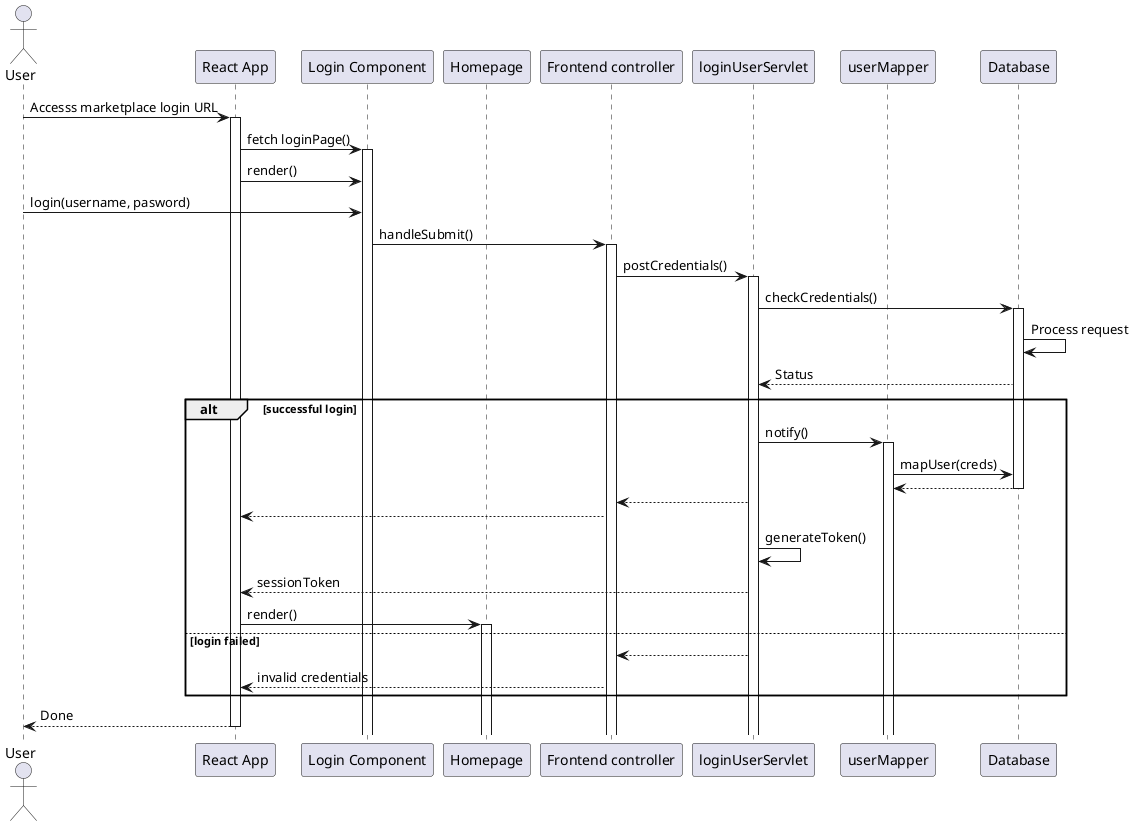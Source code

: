 @startuml
' skinparam sequenceArrowThickness 2
' skinparam roundcorner 20
' skinparam maxmessagesize 60
' skinparam sequenceParticipant underline

actor User
participant "React App" as A
participant "Login Component" as B
participant "Homepage" as F
participant "Frontend controller" as C
participant "loginUserServlet" as D
participant "userMapper" as G
participant "Database" as E


User -> A: Accesss marketplace login URL
activate A

A -> B: fetch loginPage()
activate B
A ->B: render()

User -> B: login(username, pasword)

B -> C: handleSubmit()
activate C


C -> D: postCredentials()
activate D



D -> E: checkCredentials()
activate E
E -> E:  Process request
E --> D: Status


alt successful login
    D -> G: notify()
    activate G
    G -> E: mapUser(creds)
    E-->G
    deactivate E
    D --> C
    C --> A
    D -> D: generateToken()
    D --> A: sessionToken 
    A -> F: render()
    ' deactivate B
    activate F

else login failed
    D --> C
    C --> A: invalid credentials

end
A --> User: Done
deactivate A
@enduml